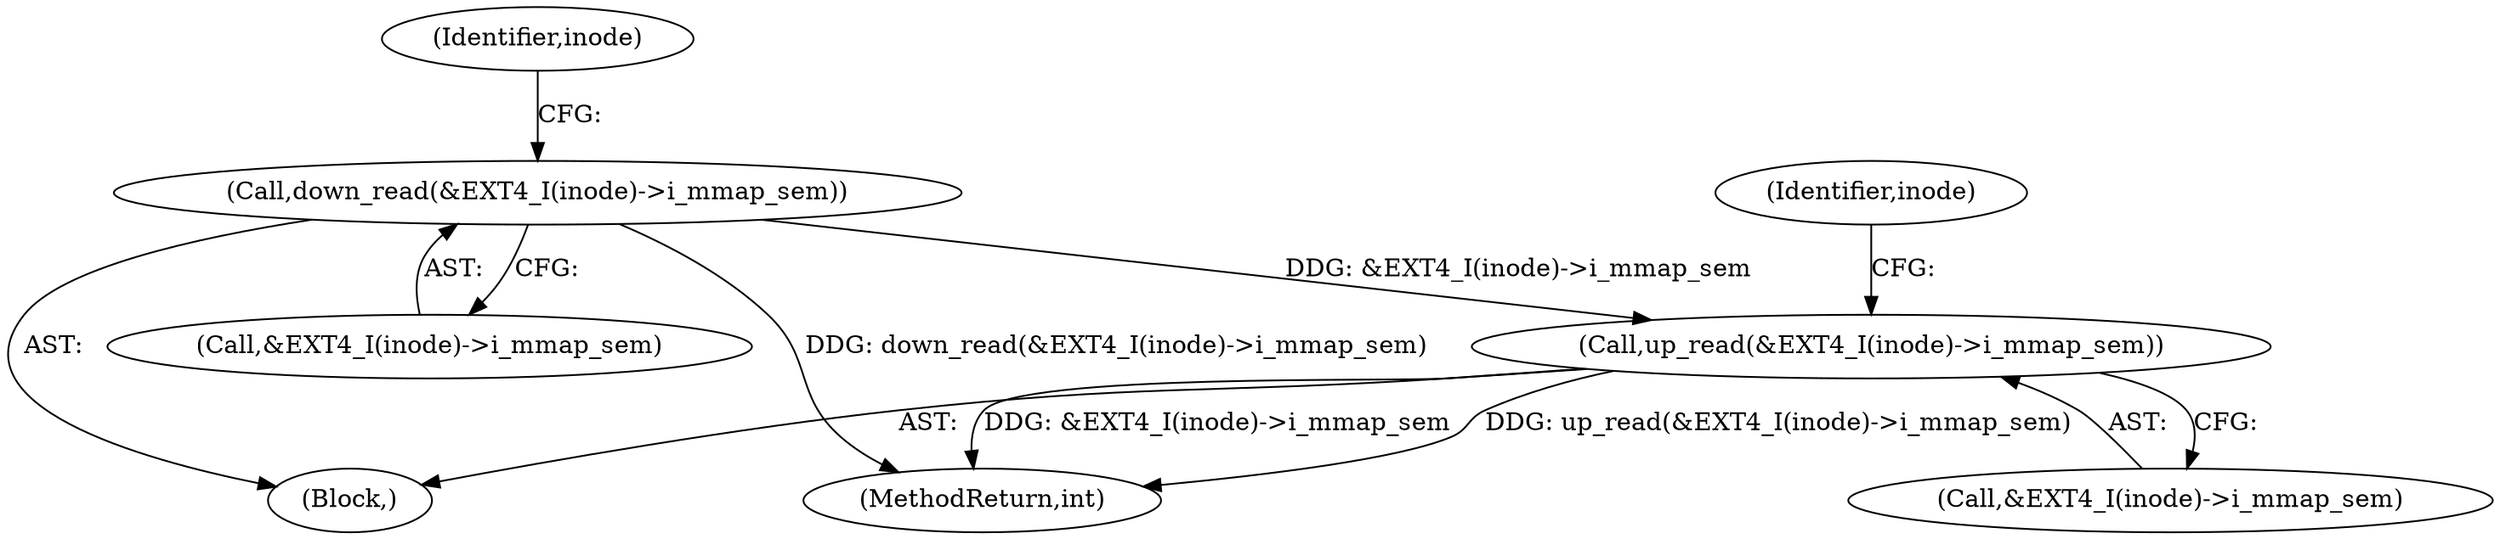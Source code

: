digraph "0_linux_ea3d7209ca01da209cda6f0dea8be9cc4b7a933b_5@API" {
"1000337" [label="(Call,up_read(&EXT4_I(inode)->i_mmap_sem))"];
"1000149" [label="(Call,down_read(&EXT4_I(inode)->i_mmap_sem))"];
"1000150" [label="(Call,&EXT4_I(inode)->i_mmap_sem)"];
"1000345" [label="(Identifier,inode)"];
"1000337" [label="(Call,up_read(&EXT4_I(inode)->i_mmap_sem))"];
"1000108" [label="(Block,)"];
"1000159" [label="(Identifier,inode)"];
"1000149" [label="(Call,down_read(&EXT4_I(inode)->i_mmap_sem))"];
"1000338" [label="(Call,&EXT4_I(inode)->i_mmap_sem)"];
"1000349" [label="(MethodReturn,int)"];
"1000337" -> "1000108"  [label="AST: "];
"1000337" -> "1000338"  [label="CFG: "];
"1000338" -> "1000337"  [label="AST: "];
"1000345" -> "1000337"  [label="CFG: "];
"1000337" -> "1000349"  [label="DDG: &EXT4_I(inode)->i_mmap_sem"];
"1000337" -> "1000349"  [label="DDG: up_read(&EXT4_I(inode)->i_mmap_sem)"];
"1000149" -> "1000337"  [label="DDG: &EXT4_I(inode)->i_mmap_sem"];
"1000149" -> "1000108"  [label="AST: "];
"1000149" -> "1000150"  [label="CFG: "];
"1000150" -> "1000149"  [label="AST: "];
"1000159" -> "1000149"  [label="CFG: "];
"1000149" -> "1000349"  [label="DDG: down_read(&EXT4_I(inode)->i_mmap_sem)"];
}
